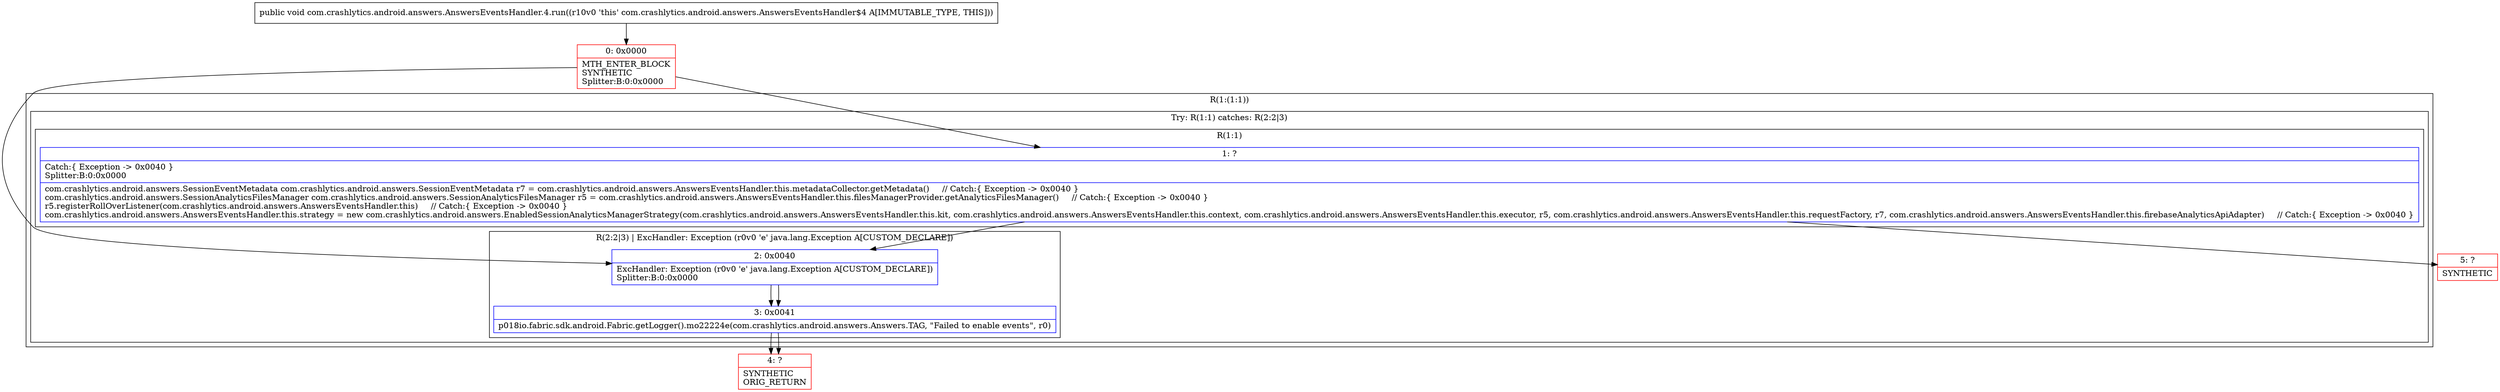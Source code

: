 digraph "CFG forcom.crashlytics.android.answers.AnswersEventsHandler.4.run()V" {
subgraph cluster_Region_710587674 {
label = "R(1:(1:1))";
node [shape=record,color=blue];
subgraph cluster_TryCatchRegion_157202137 {
label = "Try: R(1:1) catches: R(2:2|3)";
node [shape=record,color=blue];
subgraph cluster_Region_501452004 {
label = "R(1:1)";
node [shape=record,color=blue];
Node_1 [shape=record,label="{1\:\ ?|Catch:\{ Exception \-\> 0x0040 \}\lSplitter:B:0:0x0000\l|com.crashlytics.android.answers.SessionEventMetadata com.crashlytics.android.answers.SessionEventMetadata r7 = com.crashlytics.android.answers.AnswersEventsHandler.this.metadataCollector.getMetadata()     \/\/ Catch:\{ Exception \-\> 0x0040 \}\lcom.crashlytics.android.answers.SessionAnalyticsFilesManager com.crashlytics.android.answers.SessionAnalyticsFilesManager r5 = com.crashlytics.android.answers.AnswersEventsHandler.this.filesManagerProvider.getAnalyticsFilesManager()     \/\/ Catch:\{ Exception \-\> 0x0040 \}\lr5.registerRollOverListener(com.crashlytics.android.answers.AnswersEventsHandler.this)     \/\/ Catch:\{ Exception \-\> 0x0040 \}\lcom.crashlytics.android.answers.AnswersEventsHandler.this.strategy = new com.crashlytics.android.answers.EnabledSessionAnalyticsManagerStrategy(com.crashlytics.android.answers.AnswersEventsHandler.this.kit, com.crashlytics.android.answers.AnswersEventsHandler.this.context, com.crashlytics.android.answers.AnswersEventsHandler.this.executor, r5, com.crashlytics.android.answers.AnswersEventsHandler.this.requestFactory, r7, com.crashlytics.android.answers.AnswersEventsHandler.this.firebaseAnalyticsApiAdapter)     \/\/ Catch:\{ Exception \-\> 0x0040 \}\l}"];
}
subgraph cluster_Region_1369858762 {
label = "R(2:2|3) | ExcHandler: Exception (r0v0 'e' java.lang.Exception A[CUSTOM_DECLARE])\l";
node [shape=record,color=blue];
Node_2 [shape=record,label="{2\:\ 0x0040|ExcHandler: Exception (r0v0 'e' java.lang.Exception A[CUSTOM_DECLARE])\lSplitter:B:0:0x0000\l}"];
Node_3 [shape=record,label="{3\:\ 0x0041|p018io.fabric.sdk.android.Fabric.getLogger().mo22224e(com.crashlytics.android.answers.Answers.TAG, \"Failed to enable events\", r0)\l}"];
}
}
}
subgraph cluster_Region_1369858762 {
label = "R(2:2|3) | ExcHandler: Exception (r0v0 'e' java.lang.Exception A[CUSTOM_DECLARE])\l";
node [shape=record,color=blue];
Node_2 [shape=record,label="{2\:\ 0x0040|ExcHandler: Exception (r0v0 'e' java.lang.Exception A[CUSTOM_DECLARE])\lSplitter:B:0:0x0000\l}"];
Node_3 [shape=record,label="{3\:\ 0x0041|p018io.fabric.sdk.android.Fabric.getLogger().mo22224e(com.crashlytics.android.answers.Answers.TAG, \"Failed to enable events\", r0)\l}"];
}
Node_0 [shape=record,color=red,label="{0\:\ 0x0000|MTH_ENTER_BLOCK\lSYNTHETIC\lSplitter:B:0:0x0000\l}"];
Node_4 [shape=record,color=red,label="{4\:\ ?|SYNTHETIC\lORIG_RETURN\l}"];
Node_5 [shape=record,color=red,label="{5\:\ ?|SYNTHETIC\l}"];
MethodNode[shape=record,label="{public void com.crashlytics.android.answers.AnswersEventsHandler.4.run((r10v0 'this' com.crashlytics.android.answers.AnswersEventsHandler$4 A[IMMUTABLE_TYPE, THIS])) }"];
MethodNode -> Node_0;
Node_1 -> Node_2;
Node_1 -> Node_5;
Node_2 -> Node_3;
Node_3 -> Node_4;
Node_2 -> Node_3;
Node_3 -> Node_4;
Node_0 -> Node_1;
Node_0 -> Node_2;
}

